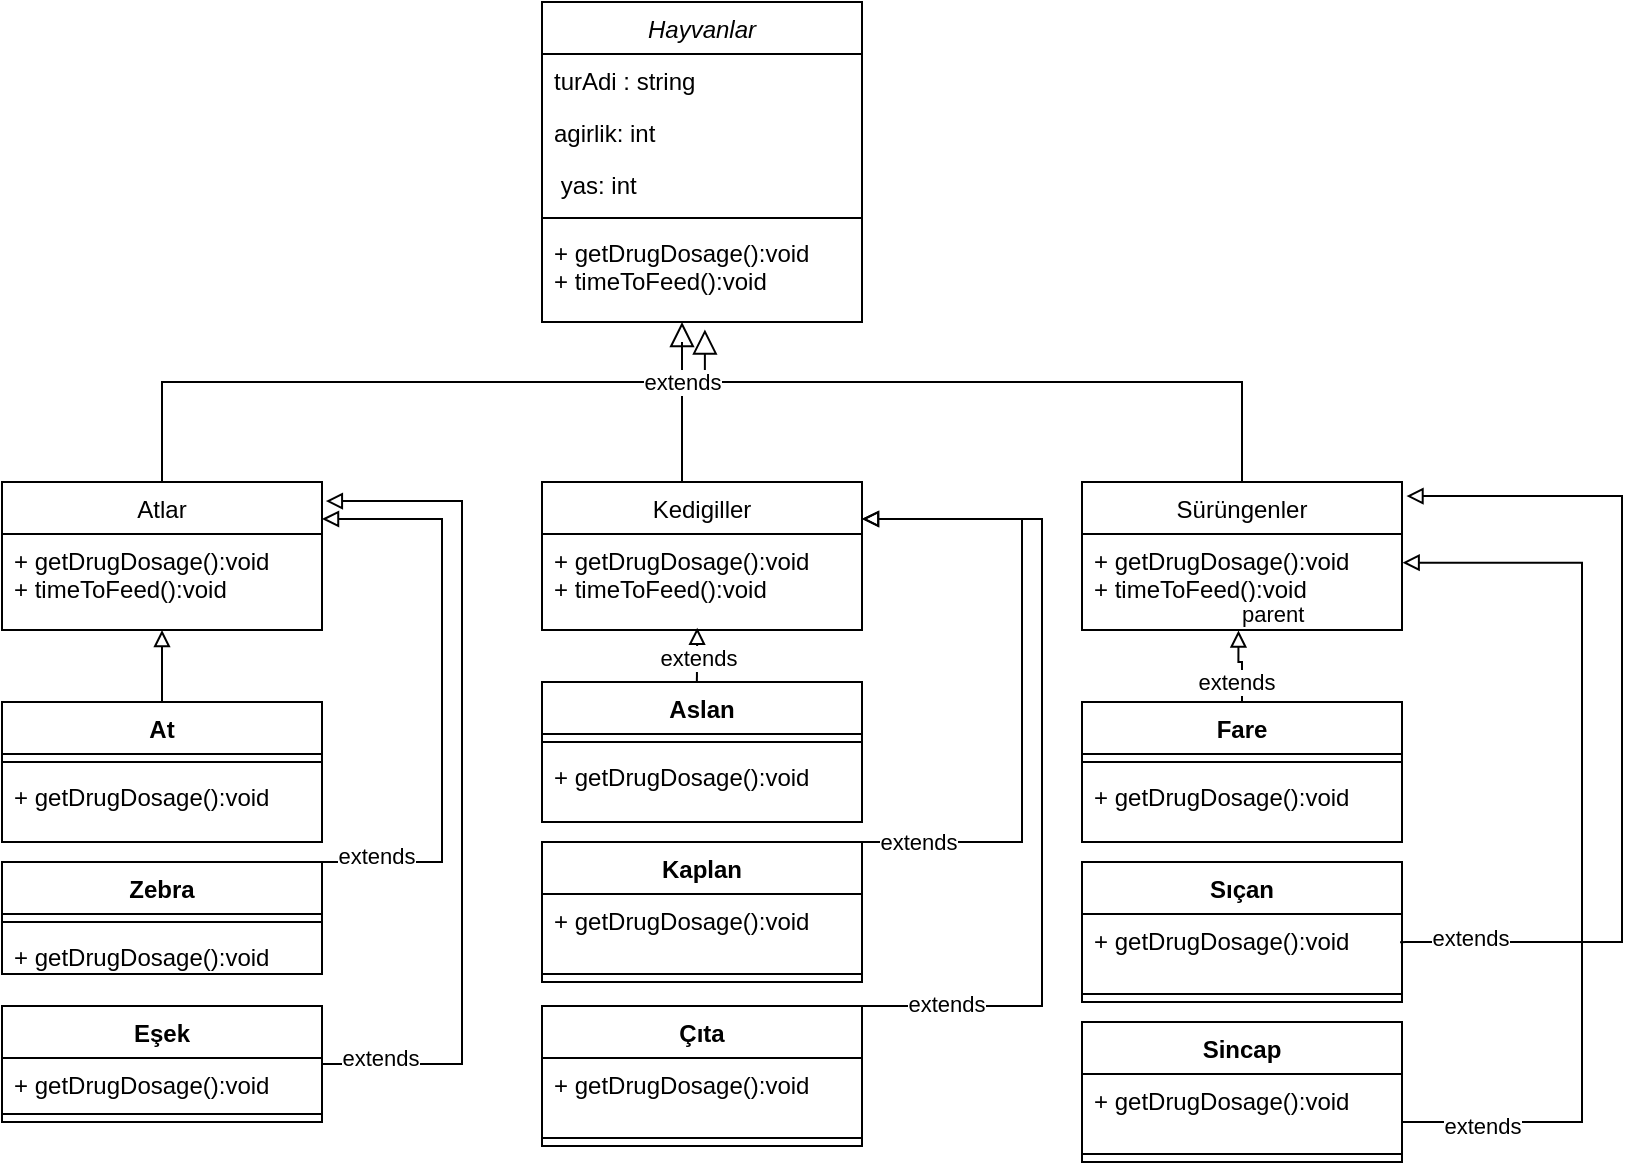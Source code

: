 <mxfile version="17.4.0" type="github">
  <diagram id="C5RBs43oDa-KdzZeNtuy" name="Page-1">
    <mxGraphModel dx="1326" dy="708" grid="1" gridSize="10" guides="1" tooltips="1" connect="1" arrows="1" fold="1" page="1" pageScale="1" pageWidth="827" pageHeight="1169" math="0" shadow="0">
      <root>
        <mxCell id="WIyWlLk6GJQsqaUBKTNV-0" />
        <mxCell id="WIyWlLk6GJQsqaUBKTNV-1" parent="WIyWlLk6GJQsqaUBKTNV-0" />
        <mxCell id="zkfFHV4jXpPFQw0GAbJ--0" value="Hayvanlar" style="swimlane;fontStyle=2;align=center;verticalAlign=top;childLayout=stackLayout;horizontal=1;startSize=26;horizontalStack=0;resizeParent=1;resizeLast=0;collapsible=1;marginBottom=0;rounded=0;shadow=0;strokeWidth=1;" parent="WIyWlLk6GJQsqaUBKTNV-1" vertex="1">
          <mxGeometry x="270" y="120" width="160" height="160" as="geometry">
            <mxRectangle x="230" y="140" width="160" height="26" as="alternateBounds" />
          </mxGeometry>
        </mxCell>
        <mxCell id="zkfFHV4jXpPFQw0GAbJ--1" value="turAdi : string" style="text;align=left;verticalAlign=top;spacingLeft=4;spacingRight=4;overflow=hidden;rotatable=0;points=[[0,0.5],[1,0.5]];portConstraint=eastwest;" parent="zkfFHV4jXpPFQw0GAbJ--0" vertex="1">
          <mxGeometry y="26" width="160" height="26" as="geometry" />
        </mxCell>
        <mxCell id="zkfFHV4jXpPFQw0GAbJ--2" value="agirlik: int" style="text;align=left;verticalAlign=top;spacingLeft=4;spacingRight=4;overflow=hidden;rotatable=0;points=[[0,0.5],[1,0.5]];portConstraint=eastwest;rounded=0;shadow=0;html=0;" parent="zkfFHV4jXpPFQw0GAbJ--0" vertex="1">
          <mxGeometry y="52" width="160" height="26" as="geometry" />
        </mxCell>
        <mxCell id="zkfFHV4jXpPFQw0GAbJ--3" value=" yas: int" style="text;align=left;verticalAlign=top;spacingLeft=4;spacingRight=4;overflow=hidden;rotatable=0;points=[[0,0.5],[1,0.5]];portConstraint=eastwest;rounded=0;shadow=0;html=0;" parent="zkfFHV4jXpPFQw0GAbJ--0" vertex="1">
          <mxGeometry y="78" width="160" height="26" as="geometry" />
        </mxCell>
        <mxCell id="zkfFHV4jXpPFQw0GAbJ--4" value="" style="line;html=1;strokeWidth=1;align=left;verticalAlign=middle;spacingTop=-1;spacingLeft=3;spacingRight=3;rotatable=0;labelPosition=right;points=[];portConstraint=eastwest;" parent="zkfFHV4jXpPFQw0GAbJ--0" vertex="1">
          <mxGeometry y="104" width="160" height="8" as="geometry" />
        </mxCell>
        <mxCell id="zkfFHV4jXpPFQw0GAbJ--5" value="+ getDrugDosage():void&#xa;+ timeToFeed():void" style="text;align=left;verticalAlign=top;spacingLeft=4;spacingRight=4;overflow=hidden;rotatable=0;points=[[0,0.5],[1,0.5]];portConstraint=eastwest;" parent="zkfFHV4jXpPFQw0GAbJ--0" vertex="1">
          <mxGeometry y="112" width="160" height="48" as="geometry" />
        </mxCell>
        <mxCell id="zkfFHV4jXpPFQw0GAbJ--6" value="Atlar" style="swimlane;fontStyle=0;align=center;verticalAlign=top;childLayout=stackLayout;horizontal=1;startSize=26;horizontalStack=0;resizeParent=1;resizeLast=0;collapsible=1;marginBottom=0;rounded=0;shadow=0;strokeWidth=1;" parent="WIyWlLk6GJQsqaUBKTNV-1" vertex="1">
          <mxGeometry y="360" width="160" height="74" as="geometry">
            <mxRectangle x="130" y="380" width="160" height="26" as="alternateBounds" />
          </mxGeometry>
        </mxCell>
        <mxCell id="ilpsoPtOAb2Pmbqe1EB--29" value="+ getDrugDosage():void&#xa;+ timeToFeed():void" style="text;align=left;verticalAlign=top;spacingLeft=4;spacingRight=4;overflow=hidden;rotatable=0;points=[[0,0.5],[1,0.5]];portConstraint=eastwest;" vertex="1" parent="zkfFHV4jXpPFQw0GAbJ--6">
          <mxGeometry y="26" width="160" height="48" as="geometry" />
        </mxCell>
        <mxCell id="zkfFHV4jXpPFQw0GAbJ--12" value="" style="endArrow=block;endSize=10;endFill=0;shadow=0;strokeWidth=1;rounded=0;edgeStyle=elbowEdgeStyle;elbow=vertical;" parent="WIyWlLk6GJQsqaUBKTNV-1" source="zkfFHV4jXpPFQw0GAbJ--6" target="zkfFHV4jXpPFQw0GAbJ--0" edge="1">
          <mxGeometry width="160" relative="1" as="geometry">
            <mxPoint x="200" y="203" as="sourcePoint" />
            <mxPoint x="200" y="203" as="targetPoint" />
            <Array as="points">
              <mxPoint x="340" y="310" />
              <mxPoint x="350" y="290" />
              <mxPoint x="300" y="300" />
              <mxPoint x="290" y="310" />
              <mxPoint x="300" y="300" />
              <mxPoint x="90" y="330" />
            </Array>
          </mxGeometry>
        </mxCell>
        <mxCell id="ilpsoPtOAb2Pmbqe1EB--0" value="Kedigiller" style="swimlane;fontStyle=0;align=center;verticalAlign=top;childLayout=stackLayout;horizontal=1;startSize=26;horizontalStack=0;resizeParent=1;resizeLast=0;collapsible=1;marginBottom=0;rounded=0;shadow=0;strokeWidth=1;" vertex="1" parent="WIyWlLk6GJQsqaUBKTNV-1">
          <mxGeometry x="270" y="360" width="160" height="74" as="geometry">
            <mxRectangle x="130" y="380" width="160" height="26" as="alternateBounds" />
          </mxGeometry>
        </mxCell>
        <mxCell id="ilpsoPtOAb2Pmbqe1EB--30" value="+ getDrugDosage():void&#xa;+ timeToFeed():void" style="text;align=left;verticalAlign=top;spacingLeft=4;spacingRight=4;overflow=hidden;rotatable=0;points=[[0,0.5],[1,0.5]];portConstraint=eastwest;" vertex="1" parent="ilpsoPtOAb2Pmbqe1EB--0">
          <mxGeometry y="26" width="160" height="48" as="geometry" />
        </mxCell>
        <mxCell id="ilpsoPtOAb2Pmbqe1EB--7" value="" style="endArrow=block;endSize=10;endFill=0;shadow=0;strokeWidth=1;rounded=0;edgeStyle=elbowEdgeStyle;elbow=vertical;exitX=0.5;exitY=0;exitDx=0;exitDy=0;entryX=0.509;entryY=1.077;entryDx=0;entryDy=0;entryPerimeter=0;" edge="1" parent="WIyWlLk6GJQsqaUBKTNV-1" source="ilpsoPtOAb2Pmbqe1EB--8" target="zkfFHV4jXpPFQw0GAbJ--5">
          <mxGeometry width="160" relative="1" as="geometry">
            <mxPoint x="510" y="350" as="sourcePoint" />
            <mxPoint x="300" y="280" as="targetPoint" />
            <Array as="points">
              <mxPoint x="340" y="310" />
              <mxPoint x="380" y="320" />
              <mxPoint x="340" y="300" />
              <mxPoint x="390" y="310" />
              <mxPoint x="340" y="290" />
              <mxPoint x="350" y="290" />
              <mxPoint x="370" y="310" />
              <mxPoint x="370" y="290" />
              <mxPoint x="350" y="290" />
              <mxPoint x="350" y="290" />
              <mxPoint x="440" y="310" />
              <mxPoint x="530" y="290" />
              <mxPoint x="360" y="280" />
              <mxPoint x="320" y="300" />
              <mxPoint x="440" y="320" />
            </Array>
          </mxGeometry>
        </mxCell>
        <mxCell id="ilpsoPtOAb2Pmbqe1EB--8" value="Sürüngenler" style="swimlane;fontStyle=0;align=center;verticalAlign=top;childLayout=stackLayout;horizontal=1;startSize=26;horizontalStack=0;resizeParent=1;resizeLast=0;collapsible=1;marginBottom=0;rounded=0;shadow=0;strokeWidth=1;" vertex="1" parent="WIyWlLk6GJQsqaUBKTNV-1">
          <mxGeometry x="540" y="360" width="160" height="74" as="geometry">
            <mxRectangle x="130" y="380" width="160" height="26" as="alternateBounds" />
          </mxGeometry>
        </mxCell>
        <mxCell id="ilpsoPtOAb2Pmbqe1EB--31" value="+ getDrugDosage():void&#xa;+ timeToFeed():void" style="text;align=left;verticalAlign=top;spacingLeft=4;spacingRight=4;overflow=hidden;rotatable=0;points=[[0,0.5],[1,0.5]];portConstraint=eastwest;" vertex="1" parent="ilpsoPtOAb2Pmbqe1EB--8">
          <mxGeometry y="26" width="160" height="48" as="geometry" />
        </mxCell>
        <mxCell id="ilpsoPtOAb2Pmbqe1EB--17" value="" style="edgeStyle=elbowEdgeStyle;elbow=vertical;endArrow=block;html=1;rounded=0;endFill=0;exitX=0.5;exitY=0;exitDx=0;exitDy=0;" edge="1" parent="WIyWlLk6GJQsqaUBKTNV-1" source="ilpsoPtOAb2Pmbqe1EB--32">
          <mxGeometry width="50" height="50" relative="1" as="geometry">
            <mxPoint x="30" y="484" as="sourcePoint" />
            <mxPoint x="80" y="434" as="targetPoint" />
            <Array as="points">
              <mxPoint x="80" y="456" />
            </Array>
          </mxGeometry>
        </mxCell>
        <mxCell id="ilpsoPtOAb2Pmbqe1EB--22" value="" style="endArrow=none;html=1;edgeStyle=orthogonalEdgeStyle;rounded=0;entryX=0.5;entryY=0;entryDx=0;entryDy=0;" edge="1" parent="WIyWlLk6GJQsqaUBKTNV-1" target="ilpsoPtOAb2Pmbqe1EB--0">
          <mxGeometry relative="1" as="geometry">
            <mxPoint x="340" y="290" as="sourcePoint" />
            <mxPoint x="420" y="380" as="targetPoint" />
            <Array as="points">
              <mxPoint x="340" y="360" />
            </Array>
          </mxGeometry>
        </mxCell>
        <mxCell id="ilpsoPtOAb2Pmbqe1EB--23" value="&lt;br&gt;" style="edgeLabel;resizable=0;html=1;align=left;verticalAlign=bottom;" connectable="0" vertex="1" parent="ilpsoPtOAb2Pmbqe1EB--22">
          <mxGeometry x="-1" relative="1" as="geometry" />
        </mxCell>
        <mxCell id="ilpsoPtOAb2Pmbqe1EB--24" value="&lt;br&gt;" style="edgeLabel;resizable=0;html=1;align=right;verticalAlign=bottom;" connectable="0" vertex="1" parent="ilpsoPtOAb2Pmbqe1EB--22">
          <mxGeometry x="1" relative="1" as="geometry" />
        </mxCell>
        <mxCell id="ilpsoPtOAb2Pmbqe1EB--27" value="extends" style="edgeLabel;html=1;align=center;verticalAlign=middle;resizable=0;points=[];" vertex="1" connectable="0" parent="ilpsoPtOAb2Pmbqe1EB--22">
          <mxGeometry x="-0.663" relative="1" as="geometry">
            <mxPoint y="6" as="offset" />
          </mxGeometry>
        </mxCell>
        <mxCell id="ilpsoPtOAb2Pmbqe1EB--32" value="At" style="swimlane;fontStyle=1;align=center;verticalAlign=top;childLayout=stackLayout;horizontal=1;startSize=26;horizontalStack=0;resizeParent=1;resizeParentMax=0;resizeLast=0;collapsible=1;marginBottom=0;" vertex="1" parent="WIyWlLk6GJQsqaUBKTNV-1">
          <mxGeometry y="470" width="160" height="70" as="geometry" />
        </mxCell>
        <mxCell id="ilpsoPtOAb2Pmbqe1EB--34" value="" style="line;strokeWidth=1;fillColor=none;align=left;verticalAlign=middle;spacingTop=-1;spacingLeft=3;spacingRight=3;rotatable=0;labelPosition=right;points=[];portConstraint=eastwest;" vertex="1" parent="ilpsoPtOAb2Pmbqe1EB--32">
          <mxGeometry y="26" width="160" height="8" as="geometry" />
        </mxCell>
        <mxCell id="ilpsoPtOAb2Pmbqe1EB--93" value="+ getDrugDosage():void&#xa;" style="text;align=left;verticalAlign=top;spacingLeft=4;spacingRight=4;overflow=hidden;rotatable=0;points=[[0,0.5],[1,0.5]];portConstraint=eastwest;" vertex="1" parent="ilpsoPtOAb2Pmbqe1EB--32">
          <mxGeometry y="34" width="160" height="36" as="geometry" />
        </mxCell>
        <mxCell id="ilpsoPtOAb2Pmbqe1EB--41" value="" style="edgeStyle=elbowEdgeStyle;elbow=vertical;endArrow=block;html=1;rounded=0;endFill=0;entryX=1;entryY=0.25;entryDx=0;entryDy=0;startArrow=none;" edge="1" parent="WIyWlLk6GJQsqaUBKTNV-1" source="ilpsoPtOAb2Pmbqe1EB--37" target="zkfFHV4jXpPFQw0GAbJ--6">
          <mxGeometry width="50" height="50" relative="1" as="geometry">
            <mxPoint x="170" y="630" as="sourcePoint" />
            <mxPoint x="85" y="540.0" as="targetPoint" />
            <Array as="points">
              <mxPoint x="220" y="550" />
              <mxPoint x="210" y="550" />
              <mxPoint x="190" y="410" />
              <mxPoint x="200" y="420" />
              <mxPoint x="180" y="400" />
              <mxPoint x="190" y="430" />
              <mxPoint x="180" y="450" />
              <mxPoint x="180" y="450" />
              <mxPoint x="180" y="460" />
              <mxPoint x="190" y="500" />
              <mxPoint x="180" y="600" />
              <mxPoint x="180" y="450" />
              <mxPoint x="190" y="460" />
              <mxPoint x="140" y="450" />
              <mxPoint x="190" y="470" />
              <mxPoint x="170" y="450" />
              <mxPoint x="85" y="562" />
            </Array>
          </mxGeometry>
        </mxCell>
        <mxCell id="ilpsoPtOAb2Pmbqe1EB--97" value="extends" style="edgeLabel;html=1;align=center;verticalAlign=middle;resizable=0;points=[];" vertex="1" connectable="0" parent="ilpsoPtOAb2Pmbqe1EB--41">
          <mxGeometry x="-0.815" y="3" relative="1" as="geometry">
            <mxPoint as="offset" />
          </mxGeometry>
        </mxCell>
        <mxCell id="ilpsoPtOAb2Pmbqe1EB--37" value="Zebra" style="swimlane;fontStyle=1;align=center;verticalAlign=top;childLayout=stackLayout;horizontal=1;startSize=26;horizontalStack=0;resizeParent=1;resizeParentMax=0;resizeLast=0;collapsible=1;marginBottom=0;" vertex="1" parent="WIyWlLk6GJQsqaUBKTNV-1">
          <mxGeometry y="550" width="160" height="56" as="geometry" />
        </mxCell>
        <mxCell id="ilpsoPtOAb2Pmbqe1EB--39" value="" style="line;strokeWidth=1;fillColor=none;align=left;verticalAlign=middle;spacingTop=-1;spacingLeft=3;spacingRight=3;rotatable=0;labelPosition=right;points=[];portConstraint=eastwest;" vertex="1" parent="ilpsoPtOAb2Pmbqe1EB--37">
          <mxGeometry y="26" width="160" height="8" as="geometry" />
        </mxCell>
        <mxCell id="ilpsoPtOAb2Pmbqe1EB--94" value="+ getDrugDosage():void" style="text;align=left;verticalAlign=top;spacingLeft=4;spacingRight=4;overflow=hidden;rotatable=0;points=[[0,0.5],[1,0.5]];portConstraint=eastwest;" vertex="1" parent="ilpsoPtOAb2Pmbqe1EB--37">
          <mxGeometry y="34" width="160" height="22" as="geometry" />
        </mxCell>
        <mxCell id="ilpsoPtOAb2Pmbqe1EB--45" value="Eşek" style="swimlane;fontStyle=1;align=center;verticalAlign=top;childLayout=stackLayout;horizontal=1;startSize=26;horizontalStack=0;resizeParent=1;resizeParentMax=0;resizeLast=0;collapsible=1;marginBottom=0;" vertex="1" parent="WIyWlLk6GJQsqaUBKTNV-1">
          <mxGeometry y="622" width="160" height="58" as="geometry" />
        </mxCell>
        <mxCell id="ilpsoPtOAb2Pmbqe1EB--95" value="+ getDrugDosage():void&#xa;" style="text;align=left;verticalAlign=top;spacingLeft=4;spacingRight=4;overflow=hidden;rotatable=0;points=[[0,0.5],[1,0.5]];portConstraint=eastwest;" vertex="1" parent="ilpsoPtOAb2Pmbqe1EB--45">
          <mxGeometry y="26" width="160" height="24" as="geometry" />
        </mxCell>
        <mxCell id="ilpsoPtOAb2Pmbqe1EB--47" value="" style="line;strokeWidth=1;fillColor=none;align=left;verticalAlign=middle;spacingTop=-1;spacingLeft=3;spacingRight=3;rotatable=0;labelPosition=right;points=[];portConstraint=eastwest;" vertex="1" parent="ilpsoPtOAb2Pmbqe1EB--45">
          <mxGeometry y="50" width="160" height="8" as="geometry" />
        </mxCell>
        <mxCell id="ilpsoPtOAb2Pmbqe1EB--49" value="" style="edgeStyle=elbowEdgeStyle;elbow=vertical;endArrow=block;html=1;rounded=0;endFill=0;entryX=1.012;entryY=0.129;entryDx=0;entryDy=0;startArrow=none;entryPerimeter=0;" edge="1" parent="WIyWlLk6GJQsqaUBKTNV-1" source="ilpsoPtOAb2Pmbqe1EB--45" target="zkfFHV4jXpPFQw0GAbJ--6">
          <mxGeometry width="50" height="50" relative="1" as="geometry">
            <mxPoint x="160" y="700" as="sourcePoint" />
            <mxPoint x="240.0" y="470" as="targetPoint" />
            <Array as="points">
              <mxPoint x="230" y="580" />
              <mxPoint x="200" y="370" />
              <mxPoint x="220" y="380" />
              <mxPoint x="200" y="680" />
              <mxPoint x="220" y="570" />
              <mxPoint x="270" y="511.5" />
              <mxPoint x="250" y="491.5" />
              <mxPoint x="260" y="521.5" />
              <mxPoint x="250" y="541.5" />
              <mxPoint x="250" y="541.5" />
              <mxPoint x="250" y="551.5" />
              <mxPoint x="260" y="591.5" />
              <mxPoint x="250" y="691.5" />
              <mxPoint x="250" y="541.5" />
              <mxPoint x="260" y="551.5" />
              <mxPoint x="210" y="541.5" />
              <mxPoint x="260" y="561.5" />
              <mxPoint x="240" y="541.5" />
              <mxPoint x="155" y="653.5" />
            </Array>
          </mxGeometry>
        </mxCell>
        <mxCell id="ilpsoPtOAb2Pmbqe1EB--98" value="extends" style="edgeLabel;html=1;align=center;verticalAlign=middle;resizable=0;points=[];" vertex="1" connectable="0" parent="ilpsoPtOAb2Pmbqe1EB--49">
          <mxGeometry x="-0.861" y="3" relative="1" as="geometry">
            <mxPoint as="offset" />
          </mxGeometry>
        </mxCell>
        <mxCell id="ilpsoPtOAb2Pmbqe1EB--59" value="Aslan" style="swimlane;fontStyle=1;align=center;verticalAlign=top;childLayout=stackLayout;horizontal=1;startSize=26;horizontalStack=0;resizeParent=1;resizeParentMax=0;resizeLast=0;collapsible=1;marginBottom=0;" vertex="1" parent="WIyWlLk6GJQsqaUBKTNV-1">
          <mxGeometry x="270" y="460" width="160" height="70" as="geometry" />
        </mxCell>
        <mxCell id="ilpsoPtOAb2Pmbqe1EB--61" value="" style="line;strokeWidth=1;fillColor=none;align=left;verticalAlign=middle;spacingTop=-1;spacingLeft=3;spacingRight=3;rotatable=0;labelPosition=right;points=[];portConstraint=eastwest;" vertex="1" parent="ilpsoPtOAb2Pmbqe1EB--59">
          <mxGeometry y="26" width="160" height="8" as="geometry" />
        </mxCell>
        <mxCell id="ilpsoPtOAb2Pmbqe1EB--121" value="+ getDrugDosage():void&#xa;" style="text;align=left;verticalAlign=top;spacingLeft=4;spacingRight=4;overflow=hidden;rotatable=0;points=[[0,0.5],[1,0.5]];portConstraint=eastwest;" vertex="1" parent="ilpsoPtOAb2Pmbqe1EB--59">
          <mxGeometry y="34" width="160" height="36" as="geometry" />
        </mxCell>
        <mxCell id="ilpsoPtOAb2Pmbqe1EB--63" value="Kaplan" style="swimlane;fontStyle=1;align=center;verticalAlign=top;childLayout=stackLayout;horizontal=1;startSize=26;horizontalStack=0;resizeParent=1;resizeParentMax=0;resizeLast=0;collapsible=1;marginBottom=0;" vertex="1" parent="WIyWlLk6GJQsqaUBKTNV-1">
          <mxGeometry x="270" y="540" width="160" height="70" as="geometry" />
        </mxCell>
        <mxCell id="ilpsoPtOAb2Pmbqe1EB--122" value="+ getDrugDosage():void&#xa;" style="text;align=left;verticalAlign=top;spacingLeft=4;spacingRight=4;overflow=hidden;rotatable=0;points=[[0,0.5],[1,0.5]];portConstraint=eastwest;" vertex="1" parent="ilpsoPtOAb2Pmbqe1EB--63">
          <mxGeometry y="26" width="160" height="36" as="geometry" />
        </mxCell>
        <mxCell id="ilpsoPtOAb2Pmbqe1EB--65" value="" style="line;strokeWidth=1;fillColor=none;align=left;verticalAlign=middle;spacingTop=-1;spacingLeft=3;spacingRight=3;rotatable=0;labelPosition=right;points=[];portConstraint=eastwest;" vertex="1" parent="ilpsoPtOAb2Pmbqe1EB--63">
          <mxGeometry y="62" width="160" height="8" as="geometry" />
        </mxCell>
        <mxCell id="ilpsoPtOAb2Pmbqe1EB--67" value="Çıta" style="swimlane;fontStyle=1;align=center;verticalAlign=top;childLayout=stackLayout;horizontal=1;startSize=26;horizontalStack=0;resizeParent=1;resizeParentMax=0;resizeLast=0;collapsible=1;marginBottom=0;" vertex="1" parent="WIyWlLk6GJQsqaUBKTNV-1">
          <mxGeometry x="270" y="622" width="160" height="70" as="geometry" />
        </mxCell>
        <mxCell id="ilpsoPtOAb2Pmbqe1EB--123" value="+ getDrugDosage():void&#xa;" style="text;align=left;verticalAlign=top;spacingLeft=4;spacingRight=4;overflow=hidden;rotatable=0;points=[[0,0.5],[1,0.5]];portConstraint=eastwest;" vertex="1" parent="ilpsoPtOAb2Pmbqe1EB--67">
          <mxGeometry y="26" width="160" height="36" as="geometry" />
        </mxCell>
        <mxCell id="ilpsoPtOAb2Pmbqe1EB--69" value="" style="line;strokeWidth=1;fillColor=none;align=left;verticalAlign=middle;spacingTop=-1;spacingLeft=3;spacingRight=3;rotatable=0;labelPosition=right;points=[];portConstraint=eastwest;" vertex="1" parent="ilpsoPtOAb2Pmbqe1EB--67">
          <mxGeometry y="62" width="160" height="8" as="geometry" />
        </mxCell>
        <mxCell id="ilpsoPtOAb2Pmbqe1EB--71" value="Fare" style="swimlane;fontStyle=1;align=center;verticalAlign=top;childLayout=stackLayout;horizontal=1;startSize=26;horizontalStack=0;resizeParent=1;resizeParentMax=0;resizeLast=0;collapsible=1;marginBottom=0;" vertex="1" parent="WIyWlLk6GJQsqaUBKTNV-1">
          <mxGeometry x="540" y="470" width="160" height="70" as="geometry" />
        </mxCell>
        <mxCell id="ilpsoPtOAb2Pmbqe1EB--73" value="" style="line;strokeWidth=1;fillColor=none;align=left;verticalAlign=middle;spacingTop=-1;spacingLeft=3;spacingRight=3;rotatable=0;labelPosition=right;points=[];portConstraint=eastwest;" vertex="1" parent="ilpsoPtOAb2Pmbqe1EB--71">
          <mxGeometry y="26" width="160" height="8" as="geometry" />
        </mxCell>
        <mxCell id="ilpsoPtOAb2Pmbqe1EB--124" value="+ getDrugDosage():void&#xa;" style="text;align=left;verticalAlign=top;spacingLeft=4;spacingRight=4;overflow=hidden;rotatable=0;points=[[0,0.5],[1,0.5]];portConstraint=eastwest;" vertex="1" parent="ilpsoPtOAb2Pmbqe1EB--71">
          <mxGeometry y="34" width="160" height="36" as="geometry" />
        </mxCell>
        <mxCell id="ilpsoPtOAb2Pmbqe1EB--75" value="Sıçan" style="swimlane;fontStyle=1;align=center;verticalAlign=top;childLayout=stackLayout;horizontal=1;startSize=26;horizontalStack=0;resizeParent=1;resizeParentMax=0;resizeLast=0;collapsible=1;marginBottom=0;" vertex="1" parent="WIyWlLk6GJQsqaUBKTNV-1">
          <mxGeometry x="540" y="550" width="160" height="70" as="geometry" />
        </mxCell>
        <mxCell id="ilpsoPtOAb2Pmbqe1EB--125" value="+ getDrugDosage():void&#xa;" style="text;align=left;verticalAlign=top;spacingLeft=4;spacingRight=4;overflow=hidden;rotatable=0;points=[[0,0.5],[1,0.5]];portConstraint=eastwest;" vertex="1" parent="ilpsoPtOAb2Pmbqe1EB--75">
          <mxGeometry y="26" width="160" height="36" as="geometry" />
        </mxCell>
        <mxCell id="ilpsoPtOAb2Pmbqe1EB--77" value="" style="line;strokeWidth=1;fillColor=none;align=left;verticalAlign=middle;spacingTop=-1;spacingLeft=3;spacingRight=3;rotatable=0;labelPosition=right;points=[];portConstraint=eastwest;" vertex="1" parent="ilpsoPtOAb2Pmbqe1EB--75">
          <mxGeometry y="62" width="160" height="8" as="geometry" />
        </mxCell>
        <mxCell id="ilpsoPtOAb2Pmbqe1EB--79" value="Sincap" style="swimlane;fontStyle=1;align=center;verticalAlign=top;childLayout=stackLayout;horizontal=1;startSize=26;horizontalStack=0;resizeParent=1;resizeParentMax=0;resizeLast=0;collapsible=1;marginBottom=0;" vertex="1" parent="WIyWlLk6GJQsqaUBKTNV-1">
          <mxGeometry x="540" y="630" width="160" height="70" as="geometry" />
        </mxCell>
        <mxCell id="ilpsoPtOAb2Pmbqe1EB--126" value="+ getDrugDosage():void&#xa;" style="text;align=left;verticalAlign=top;spacingLeft=4;spacingRight=4;overflow=hidden;rotatable=0;points=[[0,0.5],[1,0.5]];portConstraint=eastwest;" vertex="1" parent="ilpsoPtOAb2Pmbqe1EB--79">
          <mxGeometry y="26" width="160" height="36" as="geometry" />
        </mxCell>
        <mxCell id="ilpsoPtOAb2Pmbqe1EB--81" value="" style="line;strokeWidth=1;fillColor=none;align=left;verticalAlign=middle;spacingTop=-1;spacingLeft=3;spacingRight=3;rotatable=0;labelPosition=right;points=[];portConstraint=eastwest;" vertex="1" parent="ilpsoPtOAb2Pmbqe1EB--79">
          <mxGeometry y="62" width="160" height="8" as="geometry" />
        </mxCell>
        <mxCell id="ilpsoPtOAb2Pmbqe1EB--83" value="" style="edgeStyle=elbowEdgeStyle;elbow=vertical;endArrow=block;html=1;rounded=0;endFill=0;entryX=1;entryY=0.25;entryDx=0;entryDy=0;startArrow=none;exitX=1;exitY=0;exitDx=0;exitDy=0;" edge="1" parent="WIyWlLk6GJQsqaUBKTNV-1" source="ilpsoPtOAb2Pmbqe1EB--67" target="ilpsoPtOAb2Pmbqe1EB--0">
          <mxGeometry width="50" height="50" relative="1" as="geometry">
            <mxPoint x="450" y="753.45" as="sourcePoint" />
            <mxPoint x="461.92" y="389.996" as="targetPoint" />
            <Array as="points">
              <mxPoint x="520" y="590" />
              <mxPoint x="460" y="650" />
              <mxPoint x="450" y="710" />
              <mxPoint x="460" y="370" />
              <mxPoint x="490" y="390.45" />
              <mxPoint x="510" y="400.45" />
              <mxPoint x="490" y="700.45" />
              <mxPoint x="510" y="590.45" />
              <mxPoint x="560" y="531.95" />
              <mxPoint x="540" y="511.95" />
              <mxPoint x="550" y="541.95" />
              <mxPoint x="540" y="561.95" />
              <mxPoint x="540" y="561.95" />
              <mxPoint x="540" y="571.95" />
              <mxPoint x="550" y="611.95" />
              <mxPoint x="540" y="711.95" />
              <mxPoint x="540" y="561.95" />
              <mxPoint x="550" y="571.95" />
              <mxPoint x="500" y="561.95" />
              <mxPoint x="550" y="581.95" />
              <mxPoint x="530" y="561.95" />
              <mxPoint x="445" y="673.95" />
            </Array>
          </mxGeometry>
        </mxCell>
        <mxCell id="ilpsoPtOAb2Pmbqe1EB--101" value="extends" style="edgeLabel;html=1;align=center;verticalAlign=middle;resizable=0;points=[];" vertex="1" connectable="0" parent="ilpsoPtOAb2Pmbqe1EB--83">
          <mxGeometry x="-0.805" y="1" relative="1" as="geometry">
            <mxPoint as="offset" />
          </mxGeometry>
        </mxCell>
        <mxCell id="ilpsoPtOAb2Pmbqe1EB--84" value="" style="edgeStyle=elbowEdgeStyle;elbow=vertical;endArrow=block;html=1;rounded=0;endFill=0;entryX=1;entryY=0.25;entryDx=0;entryDy=0;startArrow=none;" edge="1" parent="WIyWlLk6GJQsqaUBKTNV-1" source="ilpsoPtOAb2Pmbqe1EB--63" target="ilpsoPtOAb2Pmbqe1EB--0">
          <mxGeometry width="50" height="50" relative="1" as="geometry">
            <mxPoint x="450" y="766.0" as="sourcePoint" />
            <mxPoint x="461.92" y="402.546" as="targetPoint" />
            <Array as="points">
              <mxPoint x="510" y="540" />
              <mxPoint x="450" y="390" />
              <mxPoint x="440" y="370" />
              <mxPoint x="450" y="390" />
              <mxPoint x="460" y="370" />
              <mxPoint x="470" y="520" />
              <mxPoint x="490" y="403" />
              <mxPoint x="510" y="413" />
              <mxPoint x="490" y="713" />
              <mxPoint x="510" y="603" />
              <mxPoint x="560" y="544.5" />
              <mxPoint x="540" y="524.5" />
              <mxPoint x="550" y="554.5" />
              <mxPoint x="540" y="574.5" />
              <mxPoint x="540" y="574.5" />
              <mxPoint x="540" y="584.5" />
              <mxPoint x="550" y="624.5" />
              <mxPoint x="540" y="724.5" />
              <mxPoint x="540" y="574.5" />
              <mxPoint x="550" y="584.5" />
              <mxPoint x="500" y="574.5" />
              <mxPoint x="550" y="594.5" />
              <mxPoint x="530" y="574.5" />
              <mxPoint x="445" y="686.5" />
            </Array>
          </mxGeometry>
        </mxCell>
        <mxCell id="ilpsoPtOAb2Pmbqe1EB--100" value="extends" style="edgeLabel;html=1;align=center;verticalAlign=middle;resizable=0;points=[];" vertex="1" connectable="0" parent="ilpsoPtOAb2Pmbqe1EB--84">
          <mxGeometry x="-0.829" relative="1" as="geometry">
            <mxPoint as="offset" />
          </mxGeometry>
        </mxCell>
        <mxCell id="ilpsoPtOAb2Pmbqe1EB--86" value="" style="html=1;verticalAlign=bottom;endArrow=block;rounded=0;entryX=0.485;entryY=0.977;entryDx=0;entryDy=0;entryPerimeter=0;exitX=0.484;exitY=0.005;exitDx=0;exitDy=0;endFill=0;exitPerimeter=0;" edge="1" parent="WIyWlLk6GJQsqaUBKTNV-1" source="ilpsoPtOAb2Pmbqe1EB--59" target="ilpsoPtOAb2Pmbqe1EB--30">
          <mxGeometry width="80" relative="1" as="geometry">
            <mxPoint x="340" y="500" as="sourcePoint" />
            <mxPoint x="420" y="500" as="targetPoint" />
          </mxGeometry>
        </mxCell>
        <mxCell id="ilpsoPtOAb2Pmbqe1EB--119" value="extends" style="edgeLabel;html=1;align=center;verticalAlign=middle;resizable=0;points=[];" vertex="1" connectable="0" parent="ilpsoPtOAb2Pmbqe1EB--86">
          <mxGeometry x="-0.1" relative="1" as="geometry">
            <mxPoint as="offset" />
          </mxGeometry>
        </mxCell>
        <mxCell id="ilpsoPtOAb2Pmbqe1EB--90" value="" style="endArrow=none;html=1;edgeStyle=orthogonalEdgeStyle;rounded=0;exitX=1.014;exitY=0.095;exitDx=0;exitDy=0;exitPerimeter=0;endFill=0;startArrow=block;startFill=0;entryX=0.994;entryY=0.393;entryDx=0;entryDy=0;entryPerimeter=0;" edge="1" parent="WIyWlLk6GJQsqaUBKTNV-1" source="ilpsoPtOAb2Pmbqe1EB--8" target="ilpsoPtOAb2Pmbqe1EB--125">
          <mxGeometry relative="1" as="geometry">
            <mxPoint x="570" y="440" as="sourcePoint" />
            <mxPoint x="710" y="520" as="targetPoint" />
            <Array as="points">
              <mxPoint x="810" y="367" />
              <mxPoint x="810" y="590" />
              <mxPoint x="702" y="590" />
            </Array>
          </mxGeometry>
        </mxCell>
        <mxCell id="ilpsoPtOAb2Pmbqe1EB--118" value="extends" style="edgeLabel;html=1;align=center;verticalAlign=middle;resizable=0;points=[];" vertex="1" connectable="0" parent="ilpsoPtOAb2Pmbqe1EB--90">
          <mxGeometry x="0.844" y="-2" relative="1" as="geometry">
            <mxPoint as="offset" />
          </mxGeometry>
        </mxCell>
        <mxCell id="ilpsoPtOAb2Pmbqe1EB--110" value="" style="endArrow=none;html=1;edgeStyle=orthogonalEdgeStyle;rounded=0;entryX=0.5;entryY=0;entryDx=0;entryDy=0;exitX=0.489;exitY=1.005;exitDx=0;exitDy=0;exitPerimeter=0;startArrow=block;startFill=0;" edge="1" parent="WIyWlLk6GJQsqaUBKTNV-1" source="ilpsoPtOAb2Pmbqe1EB--31" target="ilpsoPtOAb2Pmbqe1EB--71">
          <mxGeometry relative="1" as="geometry">
            <mxPoint x="620" y="440" as="sourcePoint" />
            <mxPoint x="640" y="440" as="targetPoint" />
            <Array as="points">
              <mxPoint x="618" y="450" />
              <mxPoint x="620" y="450" />
            </Array>
          </mxGeometry>
        </mxCell>
        <mxCell id="ilpsoPtOAb2Pmbqe1EB--111" value="parent" style="edgeLabel;resizable=0;html=1;align=left;verticalAlign=bottom;" connectable="0" vertex="1" parent="ilpsoPtOAb2Pmbqe1EB--110">
          <mxGeometry x="-1" relative="1" as="geometry" />
        </mxCell>
        <mxCell id="ilpsoPtOAb2Pmbqe1EB--113" value="extends" style="edgeLabel;html=1;align=center;verticalAlign=middle;resizable=0;points=[];" vertex="1" connectable="0" parent="ilpsoPtOAb2Pmbqe1EB--110">
          <mxGeometry x="-0.222" y="-1" relative="1" as="geometry">
            <mxPoint y="11" as="offset" />
          </mxGeometry>
        </mxCell>
        <mxCell id="ilpsoPtOAb2Pmbqe1EB--114" value="" style="endArrow=none;html=1;edgeStyle=orthogonalEdgeStyle;rounded=0;exitX=1.002;exitY=0.299;exitDx=0;exitDy=0;exitPerimeter=0;startArrow=block;startFill=0;" edge="1" parent="WIyWlLk6GJQsqaUBKTNV-1" source="ilpsoPtOAb2Pmbqe1EB--31">
          <mxGeometry relative="1" as="geometry">
            <mxPoint x="520" y="540" as="sourcePoint" />
            <mxPoint x="700" y="680" as="targetPoint" />
            <Array as="points">
              <mxPoint x="790" y="400" />
              <mxPoint x="790" y="680" />
              <mxPoint x="700" y="680" />
            </Array>
          </mxGeometry>
        </mxCell>
        <mxCell id="ilpsoPtOAb2Pmbqe1EB--117" value="extends" style="edgeLabel;html=1;align=center;verticalAlign=middle;resizable=0;points=[];" vertex="1" connectable="0" parent="ilpsoPtOAb2Pmbqe1EB--114">
          <mxGeometry x="0.827" y="2" relative="1" as="geometry">
            <mxPoint as="offset" />
          </mxGeometry>
        </mxCell>
      </root>
    </mxGraphModel>
  </diagram>
</mxfile>
